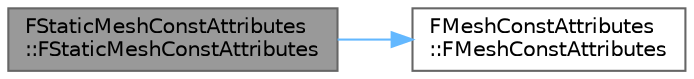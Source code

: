 digraph "FStaticMeshConstAttributes::FStaticMeshConstAttributes"
{
 // INTERACTIVE_SVG=YES
 // LATEX_PDF_SIZE
  bgcolor="transparent";
  edge [fontname=Helvetica,fontsize=10,labelfontname=Helvetica,labelfontsize=10];
  node [fontname=Helvetica,fontsize=10,shape=box,height=0.2,width=0.4];
  rankdir="LR";
  Node1 [id="Node000001",label="FStaticMeshConstAttributes\l::FStaticMeshConstAttributes",height=0.2,width=0.4,color="gray40", fillcolor="grey60", style="filled", fontcolor="black",tooltip=" "];
  Node1 -> Node2 [id="edge1_Node000001_Node000002",color="steelblue1",style="solid",tooltip=" "];
  Node2 [id="Node000002",label="FMeshConstAttributes\l::FMeshConstAttributes",height=0.2,width=0.4,color="grey40", fillcolor="white", style="filled",URL="$d1/dec/classFMeshConstAttributes.html#ad3bba9f9573d024f4e31b1fa9cf4c865",tooltip=" "];
}
